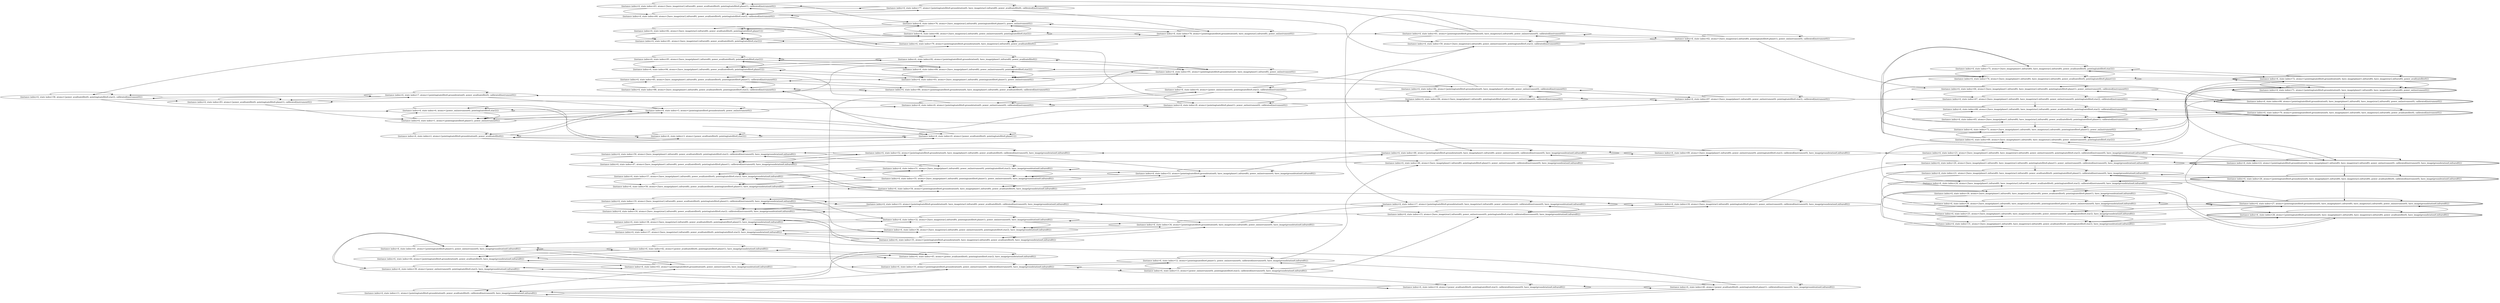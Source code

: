 digraph {
rankdir="LR"
s58[label="(instance index=4, state index=58, atoms={power_avail(satellite0), pointing(satellite0,star2), calibrated(instrument0)})"]
s3[label="(instance index=4, state index=3, atoms={power_avail(satellite0), pointing(satellite0,star2)})"]
s83[label="(instance index=4, state index=83, atoms={power_avail(satellite0), pointing(satellite0,planet1), calibrated(instrument0)})"]
s0[label="(instance index=4, state index=0, atoms={power_avail(satellite0), pointing(satellite0,planet1)})"]
s42[label="(instance index=4, state index=42, atoms={power_avail(satellite0), pointing(satellite0,planet1), have_image(groundstation0,infrared0)})"]
s45[label="(instance index=4, state index=45, atoms={power_avail(satellite0), pointing(satellite0,star2), have_image(groundstation0,infrared0)})"]
s40[label="(instance index=4, state index=40, atoms={power_avail(satellite0), pointing(satellite0,planet1), calibrated(instrument0), have_image(groundstation0,infrared0)})"]
s14[label="(instance index=4, state index=14, atoms={power_avail(satellite0), pointing(satellite0,star2), calibrated(instrument0), have_image(groundstation0,infrared0)})"]
s7[label="(instance index=4, state index=7, atoms={pointing(satellite0,groundstation0), power_avail(satellite0), calibrated(instrument0)})"]
s4[label="(instance index=4, state index=4, atoms={power_on(instrument0), pointing(satellite0,star2)})"]
s2[label="(instance index=4, state index=2, atoms={pointing(satellite0,groundstation0), power_avail(satellite0)})"]
s1[label="(instance index=4, state index=1, atoms={pointing(satellite0,planet1), power_on(instrument0)})"]
s44[label="(instance index=4, state index=44, atoms={pointing(satellite0,groundstation0), power_avail(satellite0), have_image(groundstation0,infrared0)})"]
s41[label="(instance index=4, state index=41, atoms={pointing(satellite0,planet1), power_on(instrument0), have_image(groundstation0,infrared0)})"]
s39[label="(instance index=4, state index=39, atoms={power_on(instrument0), pointing(satellite0,star2), have_image(groundstation0,infrared0)})"]
s11[label="(instance index=4, state index=11, atoms={pointing(satellite0,groundstation0), power_avail(satellite0), calibrated(instrument0), have_image(groundstation0,infrared0)})"]
s94[label="(instance index=4, state index=94, atoms={have_image(planet1,infrared0), power_avail(satellite0), pointing(satellite0,planet1)})"]
s85[label="(instance index=4, state index=85, atoms={have_image(planet1,infrared0), power_avail(satellite0), pointing(satellite0,planet1), calibrated(instrument0)})"]
s95[label="(instance index=4, state index=95, atoms={have_image(planet1,infrared0), power_avail(satellite0), pointing(satellite0,star2)})"]
s88[label="(instance index=4, state index=88, atoms={have_image(planet1,infrared0), power_avail(satellite0), pointing(satellite0,star2), calibrated(instrument0)})"]
s81[label="(instance index=4, state index=81, atoms={have_image(star2,infrared0), power_avail(satellite0), pointing(satellite0,star2)})"]
s60[label="(instance index=4, state index=60, atoms={have_image(star2,infrared0), power_avail(satellite0), pointing(satellite0,star2), calibrated(instrument0)})"]
s82[label="(instance index=4, state index=82, atoms={have_image(star2,infrared0), power_avail(satellite0), pointing(satellite0,planet1)})"]
s63[label="(instance index=4, state index=63, atoms={have_image(star2,infrared0), power_avail(satellite0), pointing(satellite0,planet1), calibrated(instrument0)})"]
s5[label="(instance index=4, state index=5, atoms={pointing(satellite0,groundstation0), power_on(instrument0)})"]
s56[label="(instance index=4, state index=56, atoms={have_image(planet1,infrared0), power_avail(satellite0), pointing(satellite0,planet1), have_image(groundstation0,infrared0)})"]
s47[label="(instance index=4, state index=47, atoms={have_image(planet1,infrared0), power_avail(satellite0), pointing(satellite0,planet1), calibrated(instrument0), have_image(groundstation0,infrared0)})"]
s57[label="(instance index=4, state index=57, atoms={have_image(planet1,infrared0), power_avail(satellite0), pointing(satellite0,star2), have_image(groundstation0,infrared0)})"]
s50[label="(instance index=4, state index=50, atoms={have_image(planet1,infrared0), power_avail(satellite0), pointing(satellite0,star2), calibrated(instrument0), have_image(groundstation0,infrared0)})"]
s37[label="(instance index=4, state index=37, atoms={have_image(star2,infrared0), power_avail(satellite0), pointing(satellite0,star2), have_image(groundstation0,infrared0)})"]
s16[label="(instance index=4, state index=16, atoms={have_image(star2,infrared0), power_avail(satellite0), pointing(satellite0,star2), calibrated(instrument0), have_image(groundstation0,infrared0)})"]
s38[label="(instance index=4, state index=38, atoms={have_image(star2,infrared0), power_avail(satellite0), pointing(satellite0,planet1), have_image(groundstation0,infrared0)})"]
s19[label="(instance index=4, state index=19, atoms={have_image(star2,infrared0), power_avail(satellite0), pointing(satellite0,planet1), calibrated(instrument0), have_image(groundstation0,infrared0)})"]
s43[label="(instance index=4, state index=43, atoms={pointing(satellite0,groundstation0), power_on(instrument0), have_image(groundstation0,infrared0)})"]
s93[label="(instance index=4, state index=93, atoms={have_image(planet1,infrared0), pointing(satellite0,planet1), power_on(instrument0)})"]
s92[label="(instance index=4, state index=92, atoms={pointing(satellite0,groundstation0), have_image(planet1,infrared0), power_avail(satellite0)})"]
s90[label="(instance index=4, state index=90, atoms={pointing(satellite0,groundstation0), have_image(planet1,infrared0), power_avail(satellite0), calibrated(instrument0)})"]
s77[label="(instance index=4, state index=77, atoms={pointing(satellite0,groundstation0), have_image(star2,infrared0), power_avail(satellite0), calibrated(instrument0)})"]
s79[label="(instance index=4, state index=79, atoms={pointing(satellite0,groundstation0), have_image(star2,infrared0), power_avail(satellite0)})"]
s6[label="(instance index=4, state index=6, atoms={pointing(satellite0,groundstation0), power_on(instrument0), calibrated(instrument0)})"]
s80[label="(instance index=4, state index=80, atoms={have_image(star2,infrared0), power_on(instrument0), pointing(satellite0,star2)})"]
s10[label="(instance index=4, state index=10, atoms={pointing(satellite0,groundstation0), power_on(instrument0), calibrated(instrument0), have_image(groundstation0,infrared0)})"]
s89[label="(instance index=4, state index=89, atoms={have_image(planet1,infrared0), power_on(instrument0), pointing(satellite0,star2)})"]
s76[label="(instance index=4, state index=76, atoms={have_image(star2,infrared0), pointing(satellite0,planet1), power_on(instrument0)})"]
s32[label="(instance index=4, state index=32, atoms={have_image(star2,infrared0), pointing(satellite0,planet1), power_on(instrument0), have_image(groundstation0,infrared0)})"]
s33[label="(instance index=4, state index=33, atoms={pointing(satellite0,groundstation0), have_image(star2,infrared0), power_avail(satellite0), calibrated(instrument0), have_image(groundstation0,infrared0)})"]
s35[label="(instance index=4, state index=35, atoms={pointing(satellite0,groundstation0), have_image(star2,infrared0), power_avail(satellite0), have_image(groundstation0,infrared0)})"]
s36[label="(instance index=4, state index=36, atoms={have_image(star2,infrared0), power_on(instrument0), pointing(satellite0,star2), have_image(groundstation0,infrared0)})"]
s51[label="(instance index=4, state index=51, atoms={have_image(planet1,infrared0), power_on(instrument0), pointing(satellite0,star2), have_image(groundstation0,infrared0)})"]
s52[label="(instance index=4, state index=52, atoms={pointing(satellite0,groundstation0), have_image(planet1,infrared0), power_avail(satellite0), calibrated(instrument0), have_image(groundstation0,infrared0)})"]
s54[label="(instance index=4, state index=54, atoms={pointing(satellite0,groundstation0), have_image(planet1,infrared0), power_avail(satellite0), have_image(groundstation0,infrared0)})"]
s55[label="(instance index=4, state index=55, atoms={have_image(planet1,infrared0), pointing(satellite0,planet1), power_on(instrument0), have_image(groundstation0,infrared0)})"]
s8[label="(instance index=4, state index=8, atoms={pointing(satellite0,planet1), power_on(instrument0), calibrated(instrument0)})"]
s9[label="(instance index=4, state index=9, atoms={power_on(instrument0), pointing(satellite0,star2), calibrated(instrument0)})"]
s13[label="(instance index=4, state index=13, atoms={power_on(instrument0), pointing(satellite0,star2), calibrated(instrument0), have_image(groundstation0,infrared0)})"]
s12[label="(instance index=4, state index=12, atoms={pointing(satellite0,planet1), power_on(instrument0), calibrated(instrument0), have_image(groundstation0,infrared0)})"]
s34[label="(instance index=4, state index=34, atoms={pointing(satellite0,groundstation0), have_image(star2,infrared0), power_on(instrument0), have_image(groundstation0,infrared0)})"]
s53[label="(instance index=4, state index=53, atoms={pointing(satellite0,groundstation0), have_image(planet1,infrared0), power_on(instrument0), have_image(groundstation0,infrared0)})"]
s78[label="(instance index=4, state index=78, atoms={pointing(satellite0,groundstation0), have_image(star2,infrared0), power_on(instrument0)})"]
s91[label="(instance index=4, state index=91, atoms={pointing(satellite0,groundstation0), have_image(planet1,infrared0), power_on(instrument0)})"]
s15[label="(instance index=4, state index=15, atoms={have_image(star2,infrared0), power_on(instrument0), pointing(satellite0,star2), calibrated(instrument0), have_image(groundstation0,infrared0)})"]
s86[label="(instance index=4, state index=86, atoms={pointing(satellite0,groundstation0), have_image(planet1,infrared0), power_on(instrument0), calibrated(instrument0)})"]
s84[label="(instance index=4, state index=84, atoms={have_image(planet1,infrared0), pointing(satellite0,planet1), power_on(instrument0), calibrated(instrument0)})"]
s17[label="(instance index=4, state index=17, atoms={pointing(satellite0,groundstation0), have_image(star2,infrared0), power_on(instrument0), calibrated(instrument0), have_image(groundstation0,infrared0)})"]
s46[label="(instance index=4, state index=46, atoms={have_image(planet1,infrared0), pointing(satellite0,planet1), power_on(instrument0), calibrated(instrument0), have_image(groundstation0,infrared0)})"]
s48[label="(instance index=4, state index=48, atoms={pointing(satellite0,groundstation0), have_image(planet1,infrared0), power_on(instrument0), calibrated(instrument0), have_image(groundstation0,infrared0)})"]
s59[label="(instance index=4, state index=59, atoms={have_image(star2,infrared0), power_on(instrument0), pointing(satellite0,star2), calibrated(instrument0)})"]
s61[label="(instance index=4, state index=61, atoms={pointing(satellite0,groundstation0), have_image(star2,infrared0), power_on(instrument0), calibrated(instrument0)})"]
s62[label="(instance index=4, state index=62, atoms={have_image(star2,infrared0), pointing(satellite0,planet1), power_on(instrument0), calibrated(instrument0)})"]
s18[label="(instance index=4, state index=18, atoms={have_image(star2,infrared0), pointing(satellite0,planet1), power_on(instrument0), calibrated(instrument0), have_image(groundstation0,infrared0)})"]
s49[label="(instance index=4, state index=49, atoms={have_image(planet1,infrared0), power_on(instrument0), pointing(satellite0,star2), calibrated(instrument0), have_image(groundstation0,infrared0)})"]
s87[label="(instance index=4, state index=87, atoms={have_image(planet1,infrared0), power_on(instrument0), pointing(satellite0,star2), calibrated(instrument0)})"]
s67[label="(instance index=4, state index=67, atoms={have_image(planet1,infrared0), have_image(star2,infrared0), power_on(instrument0), pointing(satellite0,star2), calibrated(instrument0)})"]
s64[label="(instance index=4, state index=64, atoms={have_image(planet1,infrared0), have_image(star2,infrared0), pointing(satellite0,planet1), power_on(instrument0), calibrated(instrument0)})"]
s23[label="(instance index=4, state index=23, atoms={have_image(planet1,infrared0), have_image(star2,infrared0), power_on(instrument0), pointing(satellite0,star2), calibrated(instrument0), have_image(groundstation0,infrared0)})"]
s20[label="(instance index=4, state index=20, atoms={have_image(planet1,infrared0), have_image(star2,infrared0), pointing(satellite0,planet1), power_on(instrument0), calibrated(instrument0), have_image(groundstation0,infrared0)})"]
s68[label="(instance index=4, state index=68, atoms={have_image(planet1,infrared0), have_image(star2,infrared0), power_avail(satellite0), pointing(satellite0,star2), calibrated(instrument0)})"]
s65[label="(instance index=4, state index=65, atoms={have_image(planet1,infrared0), have_image(star2,infrared0), power_avail(satellite0), pointing(satellite0,planet1), calibrated(instrument0)})"]
s24[label="(instance index=4, state index=24, atoms={have_image(planet1,infrared0), have_image(star2,infrared0), power_avail(satellite0), pointing(satellite0,star2), calibrated(instrument0), have_image(groundstation0,infrared0)})"]
s21[label="(instance index=4, state index=21, atoms={have_image(planet1,infrared0), have_image(star2,infrared0), power_avail(satellite0), pointing(satellite0,planet1), calibrated(instrument0), have_image(groundstation0,infrared0)})"]
s74[label="(instance index=4, state index=74, atoms={have_image(planet1,infrared0), have_image(star2,infrared0), power_avail(satellite0), pointing(satellite0,planet1)})"]
s73[label="(instance index=4, state index=73, atoms={have_image(planet1,infrared0), have_image(star2,infrared0), pointing(satellite0,planet1), power_on(instrument0)})"]
s69[label="(instance index=4, state index=69, atoms={have_image(planet1,infrared0), have_image(star2,infrared0), power_on(instrument0), pointing(satellite0,star2)})"]
s29[label="(instance index=4, state index=29, atoms={have_image(planet1,infrared0), have_image(star2,infrared0), pointing(satellite0,planet1), power_on(instrument0), have_image(groundstation0,infrared0)})"]
s31[label="(instance index=4, state index=31, atoms={have_image(planet1,infrared0), have_image(star2,infrared0), power_avail(satellite0), pointing(satellite0,star2), have_image(groundstation0,infrared0)})"]
s30[label="(instance index=4, state index=30, atoms={have_image(planet1,infrared0), have_image(star2,infrared0), power_avail(satellite0), pointing(satellite0,planet1), have_image(groundstation0,infrared0)})"]
s75[label="(instance index=4, state index=75, atoms={have_image(planet1,infrared0), have_image(star2,infrared0), power_avail(satellite0), pointing(satellite0,star2)})"]
s25[label="(instance index=4, state index=25, atoms={have_image(planet1,infrared0), have_image(star2,infrared0), power_on(instrument0), pointing(satellite0,star2), have_image(groundstation0,infrared0)})"]
s28[peripheries=2,label="(instance index=4, state index=28, atoms={pointing(satellite0,groundstation0), have_image(planet1,infrared0), have_image(star2,infrared0), power_avail(satellite0), have_image(groundstation0,infrared0)})"]
s72[peripheries=2,label="(instance index=4, state index=72, atoms={pointing(satellite0,groundstation0), have_image(planet1,infrared0), have_image(star2,infrared0), power_avail(satellite0)})"]
s27[peripheries=2,label="(instance index=4, state index=27, atoms={pointing(satellite0,groundstation0), have_image(planet1,infrared0), have_image(star2,infrared0), power_on(instrument0), have_image(groundstation0,infrared0)})"]
s66[peripheries=2,label="(instance index=4, state index=66, atoms={pointing(satellite0,groundstation0), have_image(planet1,infrared0), have_image(star2,infrared0), power_on(instrument0), calibrated(instrument0)})"]
s71[peripheries=2,label="(instance index=4, state index=71, atoms={pointing(satellite0,groundstation0), have_image(planet1,infrared0), have_image(star2,infrared0), power_on(instrument0)})"]
s26[peripheries=2,label="(instance index=4, state index=26, atoms={pointing(satellite0,groundstation0), have_image(planet1,infrared0), have_image(star2,infrared0), power_avail(satellite0), calibrated(instrument0), have_image(groundstation0,infrared0)})"]
s70[peripheries=2,label="(instance index=4, state index=70, atoms={pointing(satellite0,groundstation0), have_image(planet1,infrared0), have_image(star2,infrared0), power_avail(satellite0), calibrated(instrument0)})"]
s22[peripheries=2,label="(instance index=4, state index=22, atoms={pointing(satellite0,groundstation0), have_image(planet1,infrared0), have_image(star2,infrared0), power_on(instrument0), calibrated(instrument0), have_image(groundstation0,infrared0)})"]
Dangling [ label = "", style = invis ]
{ rank = same; Dangling }
Dangling -> s0
{ rank = same; s0}
{ rank = same; s7,s4,s2,s1,s44,s41,s39,s11}
{ rank = same; s94,s85,s95,s88,s81,s60,s82,s63,s5,s56,s47,s57,s50,s37,s16,s38,s19,s43}
{ rank = same; s93,s92,s90,s77,s79,s6,s80,s10,s89,s76,s32,s33,s35,s36,s51,s52,s54,s55}
{ rank = same; s8,s9,s13,s12,s34,s53,s78,s91}
{ rank = same; s15,s86,s84,s17,s46,s48,s59,s61}
{ rank = same; s62,s18,s49,s87}
{ rank = same; s67,s64,s23,s20,s68,s65,s24,s21,s74,s73,s69,s29,s31,s30,s75,s25}
{ rank = same; s28,s72,s27,s66,s71,s26,s70,s22}
{
s58->s7
s58->s4
s58->s83
s58->s58
s3->s4
s3->s3
s3->s2
s3->s0
s83->s7
s83->s83
s83->s58
s83->s1
s0->s3
s0->s2
s0->s1
s0->s0
s42->s45
s42->s44
s42->s42
s42->s41
s45->s45
s45->s39
s45->s44
s45->s42
s40->s14
s40->s11
s40->s41
s40->s40
s14->s39
s14->s14
s14->s11
s14->s40
}
{
s7->s7
s7->s5
s7->s83
s7->s58
s4->s5
s4->s4
s4->s3
s4->s1
s2->s3
s2->s2
s2->s5
s2->s0
s1->s4
s1->s1
s1->s5
s1->s0
s44->s45
s44->s44
s44->s43
s44->s42
s41->s39
s41->s43
s41->s42
s41->s41
s39->s39
s39->s45
s39->s43
s39->s41
s11->s14
s11->s11
s11->s43
s11->s40
}
{
s94->s95
s94->s94
s94->s93
s94->s92
s85->s85
s85->s90
s85->s93
s85->s88
s95->s95
s95->s92
s95->s94
s95->s89
s88->s85
s88->s90
s88->s89
s88->s88
s81->s79
s81->s82
s81->s81
s81->s80
s60->s63
s60->s77
s60->s60
s60->s80
s82->s79
s82->s82
s82->s76
s82->s81
s63->s63
s63->s77
s63->s60
s63->s76
s5->s5
s5->s4
s5->s2
s5->s6
s5->s1
s56->s55
s56->s54
s56->s57
s56->s56
s47->s47
s47->s52
s47->s55
s47->s50
s57->s54
s57->s57
s57->s51
s57->s56
s50->s47
s50->s52
s50->s51
s50->s50
s37->s38
s37->s37
s37->s36
s37->s35
s16->s19
s16->s33
s16->s36
s16->s16
s38->s38
s38->s35
s38->s37
s38->s32
s19->s19
s19->s32
s19->s33
s19->s16
s43->s43
s43->s10
s43->s41
s43->s44
s43->s39
}
{
s93->s93
s93->s91
s93->s94
s93->s89
s92->s95
s92->s94
s92->s92
s92->s91
s90->s91
s90->s85
s90->s90
s90->s88
s77->s63
s77->s78
s77->s77
s77->s60
s79->s79
s79->s78
s79->s82
s79->s81
s6->s10
s6->s9
s6->s8
s6->s7
s6->s6
s80->s78
s80->s76
s80->s81
s80->s80
s10->s13
s10->s12
s10->s11
s10->s10
s89->s95
s89->s93
s89->s91
s89->s89
s76->s78
s76->s76
s76->s82
s76->s80
s32->s38
s32->s36
s32->s34
s32->s32
s33->s19
s33->s34
s33->s33
s33->s16
s35->s38
s35->s37
s35->s35
s35->s34
s36->s36
s36->s34
s36->s37
s36->s32
s51->s55
s51->s53
s51->s51
s51->s57
s52->s53
s52->s47
s52->s52
s52->s50
s54->s54
s54->s53
s54->s57
s54->s56
s55->s55
s55->s53
s55->s51
s55->s56
}
{
s8->s84
s8->s9
s8->s83
s8->s8
s8->s6
s9->s59
s9->s9
s9->s58
s9->s8
s9->s6
s13->s14
s13->s13
s13->s12
s13->s15
s13->s10
s12->s46
s12->s13
s12->s12
s12->s10
s12->s40
s34->s36
s34->s35
s34->s34
s34->s17
s34->s32
s53->s55
s53->s54
s53->s51
s53->s53
s53->s48
s78->s80
s78->s79
s78->s78
s78->s61
s78->s76
s91->s93
s91->s92
s91->s89
s91->s91
s91->s86
}
{
s15->s15
s15->s18
s15->s17
s15->s16
s86->s90
s86->s87
s86->s86
s86->s84
s86->s48
s84->s87
s84->s86
s84->s85
s84->s84
s17->s15
s17->s33
s17->s18
s17->s17
s46->s47
s46->s46
s46->s49
s46->s48
s48->s46
s48->s52
s48->s49
s48->s48
s59->s62
s59->s61
s59->s60
s59->s59
s61->s61
s61->s59
s61->s62
s61->s17
s61->s77
}
{
s62->s63
s62->s62
s62->s61
s62->s59
s62->s64
s18->s19
s18->s18
s18->s17
s18->s20
s18->s15
s49->s50
s49->s49
s49->s23
s49->s48
s49->s46
s87->s88
s87->s86
s87->s84
s87->s87
s87->s67
}
{
s67->s68
s67->s67
s67->s66
s67->s64
s64->s67
s64->s66
s64->s65
s64->s64
s23->s23
s23->s22
s23->s20
s23->s24
s20->s23
s20->s22
s20->s21
s20->s20
s68->s69
s68->s68
s68->s70
s68->s65
s65->s70
s65->s65
s65->s68
s65->s73
s24->s21
s24->s26
s24->s25
s24->s24
s21->s21
s21->s26
s21->s29
s21->s24
s74->s75
s74->s74
s74->s73
s74->s72
s73->s71
s73->s69
s73->s74
s73->s73
s69->s71
s69->s69
s69->s75
s69->s73
s29->s29
s29->s27
s29->s30
s29->s25
s31->s31
s31->s28
s31->s30
s31->s25
s30->s31
s30->s30
s30->s29
s30->s28
s75->s75
s75->s69
s75->s74
s75->s72
s25->s31
s25->s29
s25->s27
s25->s25
}
{
s28->s31
s28->s30
s28->s28
s28->s27
s72->s71
s72->s75
s72->s74
s72->s72
s27->s29
s27->s28
s27->s25
s27->s27
s27->s22
s66->s70
s66->s22
s66->s67
s66->s66
s66->s64
s71->s73
s71->s72
s71->s69
s71->s71
s71->s66
s26->s27
s26->s21
s26->s26
s26->s24
s70->s71
s70->s68
s70->s70
s70->s65
s22->s23
s22->s22
s22->s20
s22->s26
}
}

